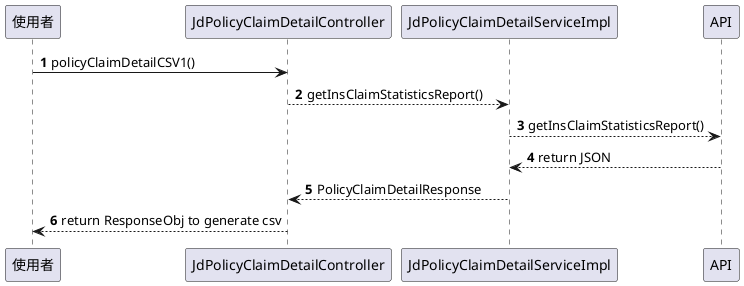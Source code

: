 @startuml

autonumber

使用者 -> JdPolicyClaimDetailController: policyClaimDetailCSV1()
JdPolicyClaimDetailController --> JdPolicyClaimDetailServiceImpl: getInsClaimStatisticsReport()
JdPolicyClaimDetailServiceImpl --> API: getInsClaimStatisticsReport()
API --> JdPolicyClaimDetailServiceImpl: return JSON
JdPolicyClaimDetailServiceImpl --> JdPolicyClaimDetailController: PolicyClaimDetailResponse
JdPolicyClaimDetailController --> 使用者: return ResponseObj to generate csv
@enduml